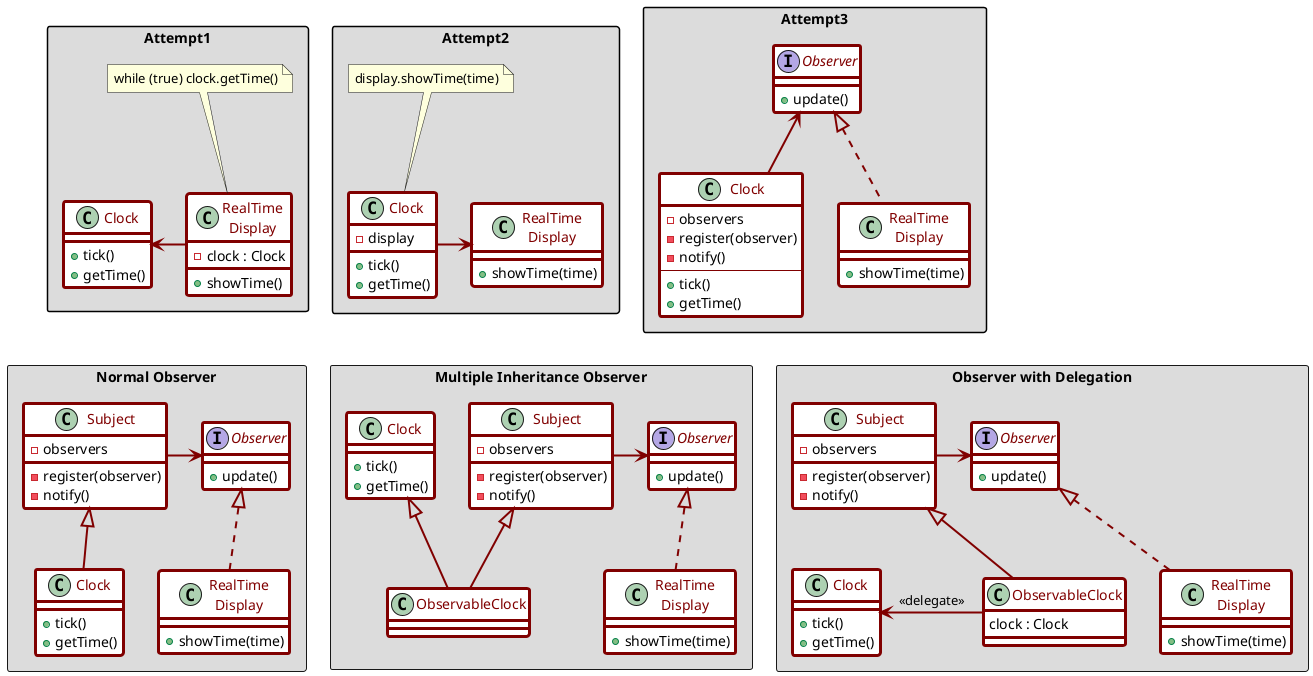@startuml

skinparam shadowing false
skinparam packageStyle rectangle
skinparam package {
    BackgroundColor Gainsboro
}

skinparam class {
  BackgroundColor White
  BorderThickness 3
  ArrowThickness 2
  ArrowColor Maroon
  BorderColor Maroon
  FontColor Maroon
  BorderColor<<boundary>> DarkTurquoise
  FontColor<<boundary>> DarkTurquoise
  BorderColor<<entity>> Green
  FontColor<<entity>> Green
}


package Attempt1 {
    class Clock1 as "Clock" {
        + tick()
        + getTime()
    }

    class RealTimeDisplay1 as "RealTime\nDisplay" {
        - clock : Clock
        + showTime()

    }

    Clock1 <- RealTimeDisplay1

    note top of RealTimeDisplay1 : while (true) clock.getTime()
}

package Attempt2 {
    class Clock2 as "Clock" {
        - display
        + tick()
        + getTime()
    }

    class RealTimeDisplay2 as "RealTime\nDisplay" {
        + showTime(time)

    }

    Clock2 -> RealTimeDisplay2

    note top of Clock2 : display.showTime(time)
}

package Attempt3 {
    class Clock3 as "Clock" {
        - observers
        - register(observer)
        - notify()
        --
        + tick()
        + getTime()
    }

    interface Observer3 as "Observer" {
        + update()
    }
    class RealTimeDisplay3 as "RealTime\nDisplay" implements Observer3 {
        + showTime(time)

    }

    Observer3 <-- Clock3
}

package Attempt4 as "Normal Observer" {
    class Subject4 as "Subject" {
        - observers
        - register(observer)
        - notify()
    }
    class Clock4 as "Clock" extends Subject4 {
        + tick()
        + getTime()
    }

    interface Observer4 as "Observer" {
        + update()
    }
    class RealTimeDisplay4 as "RealTime\nDisplay" implements Observer4 {
        + showTime(time)

    }

    Subject4 -> Observer4
}

package Attempt5 as "Multiple Inheritance Observer" {
    class Subject5 as "Subject" {
        - observers
        - register(observer)
        - notify()
    }
    class Clock5 as "Clock" {
        + tick()
        + getTime()
    }

    class ObservableClock5 as "ObservableClock"  extends Subject5 {

    }

    interface Observer5 as "Observer" {
        + update()
    }
    class RealTimeDisplay5 as "RealTime\nDisplay" implements Observer5 {
        + showTime(time)

    }

    Clock5 <|-- ObservableClock5
    Subject5 -> Observer5
}

package Attempt6 as "Observer with Delegation" {
    class Subject6 as "Subject" {
        - observers
        - register(observer)
        - notify()
    }
    class Clock6 as "Clock" {
        + tick()
        + getTime()
    }

    class ObservableClock6 as "ObservableClock"  extends Subject6 {
        clock : Clock
    }

    interface Observer6 as "Observer" {
        + update()
    }
    class RealTimeDisplay6 as "RealTime\nDisplay" implements Observer6 {
        + showTime(time)

    }

    Clock6 <- ObservableClock6 : <<delegate>>
    Subject6 -> Observer6
}

Clock2 -[hidden]-> Clock5
Clock1 -[hidden]-> Subject4
Clock1 -[hidden]> Clock2
Clock2 -[hidden]> Clock3
RealTimeDisplay1 -[hidden]-> Observer4
RealTimeDisplay2 -[hidden]> Clock3
RealTimeDisplay2 -[hidden]-> Observer5
RealTimeDisplay1 -[hidden]> Clock2
RealTimeDisplay3 -[hidden]-> Observer6
RealTimeDisplay5 -[hidden]> Clock6
Observer4 -[hidden]> Clock5
Clock5 -[hidden]> Subject5
Observer5 -[hidden]> Subject6
Clock2 -[hidden]-> Clock5
Clock3 -[hidden]> RealTimeDisplay3

@enduml

